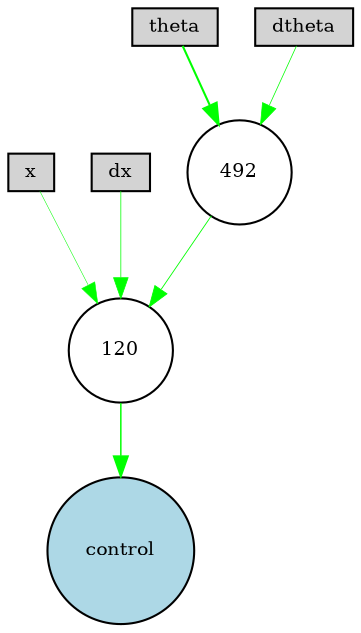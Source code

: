 digraph {
	node [fontsize=9 height=0.2 shape=circle width=0.2]
	x [fillcolor=lightgray shape=box style=filled]
	dx [fillcolor=lightgray shape=box style=filled]
	theta [fillcolor=lightgray shape=box style=filled]
	dtheta [fillcolor=lightgray shape=box style=filled]
	control [fillcolor=lightblue style=filled]
	492 [fillcolor=white style=filled]
	120 [fillcolor=white style=filled]
	120 -> control [color=green penwidth=0.7116546684830001 style=solid]
	x -> 120 [color=green penwidth=0.2535057517298861 style=solid]
	dx -> 120 [color=green penwidth=0.3632057701957695 style=solid]
	dtheta -> 492 [color=green penwidth=0.35750629966161207 style=solid]
	492 -> 120 [color=green penwidth=0.4144506222021679 style=solid]
	theta -> 492 [color=green penwidth=0.9930993597949437 style=solid]
}
